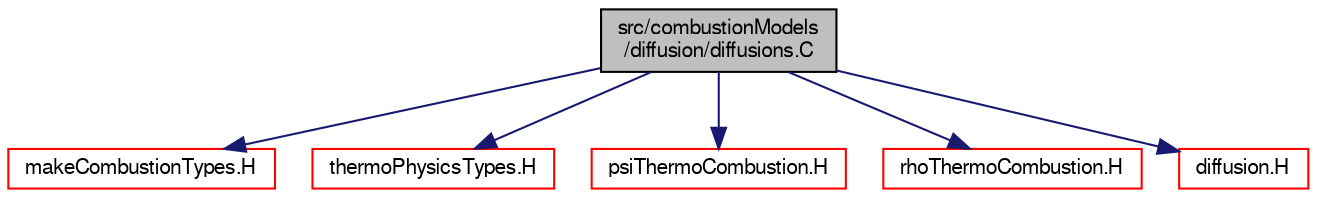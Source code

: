 digraph "src/combustionModels/diffusion/diffusions.C"
{
  bgcolor="transparent";
  edge [fontname="FreeSans",fontsize="10",labelfontname="FreeSans",labelfontsize="10"];
  node [fontname="FreeSans",fontsize="10",shape=record];
  Node0 [label="src/combustionModels\l/diffusion/diffusions.C",height=0.2,width=0.4,color="black", fillcolor="grey75", style="filled", fontcolor="black"];
  Node0 -> Node1 [color="midnightblue",fontsize="10",style="solid",fontname="FreeSans"];
  Node1 [label="makeCombustionTypes.H",height=0.2,width=0.4,color="red",URL="$a00011.html"];
  Node0 -> Node3 [color="midnightblue",fontsize="10",style="solid",fontname="FreeSans"];
  Node3 [label="thermoPhysicsTypes.H",height=0.2,width=0.4,color="red",URL="$a16463.html",tooltip="Type definitions for thermo-physics models. "];
  Node0 -> Node116 [color="midnightblue",fontsize="10",style="solid",fontname="FreeSans"];
  Node116 [label="psiThermoCombustion.H",height=0.2,width=0.4,color="red",URL="$a00107.html"];
  Node0 -> Node343 [color="midnightblue",fontsize="10",style="solid",fontname="FreeSans"];
  Node343 [label="rhoThermoCombustion.H",height=0.2,width=0.4,color="red",URL="$a00128.html"];
  Node0 -> Node352 [color="midnightblue",fontsize="10",style="solid",fontname="FreeSans"];
  Node352 [label="diffusion.H",height=0.2,width=0.4,color="red",URL="$a00017.html"];
}
